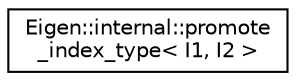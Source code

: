 digraph "Graphical Class Hierarchy"
{
  edge [fontname="Helvetica",fontsize="10",labelfontname="Helvetica",labelfontsize="10"];
  node [fontname="Helvetica",fontsize="10",shape=record];
  rankdir="LR";
  Node1 [label="Eigen::internal::promote\l_index_type\< I1, I2 \>",height=0.2,width=0.4,color="black", fillcolor="white", style="filled",URL="$struct_eigen_1_1internal_1_1promote__index__type.html"];
}
